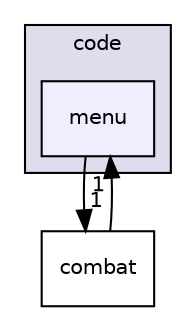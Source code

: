digraph "code/menu" {
  compound=true
  node [ fontsize="10", fontname="Helvetica"];
  edge [ labelfontsize="10", labelfontname="Helvetica"];
  subgraph clusterdir_050edd66366d13764f98250ef6db77f6 {
    graph [ bgcolor="#ddddee", pencolor="black", label="code" fontname="Helvetica", fontsize="10", URL="dir_050edd66366d13764f98250ef6db77f6.html"]
  dir_e9a8ece41e05149c25685c863fef78ae [shape=box, label="menu", style="filled", fillcolor="#eeeeff", pencolor="black", URL="dir_e9a8ece41e05149c25685c863fef78ae.html"];
  }
  dir_d526acb404db81b958e2aa21faeaad19 [shape=box label="combat" URL="dir_d526acb404db81b958e2aa21faeaad19.html"];
  dir_e9a8ece41e05149c25685c863fef78ae->dir_d526acb404db81b958e2aa21faeaad19 [headlabel="1", labeldistance=1.5 headhref="dir_000004_000001.html"];
  dir_d526acb404db81b958e2aa21faeaad19->dir_e9a8ece41e05149c25685c863fef78ae [headlabel="1", labeldistance=1.5 headhref="dir_000001_000004.html"];
}
